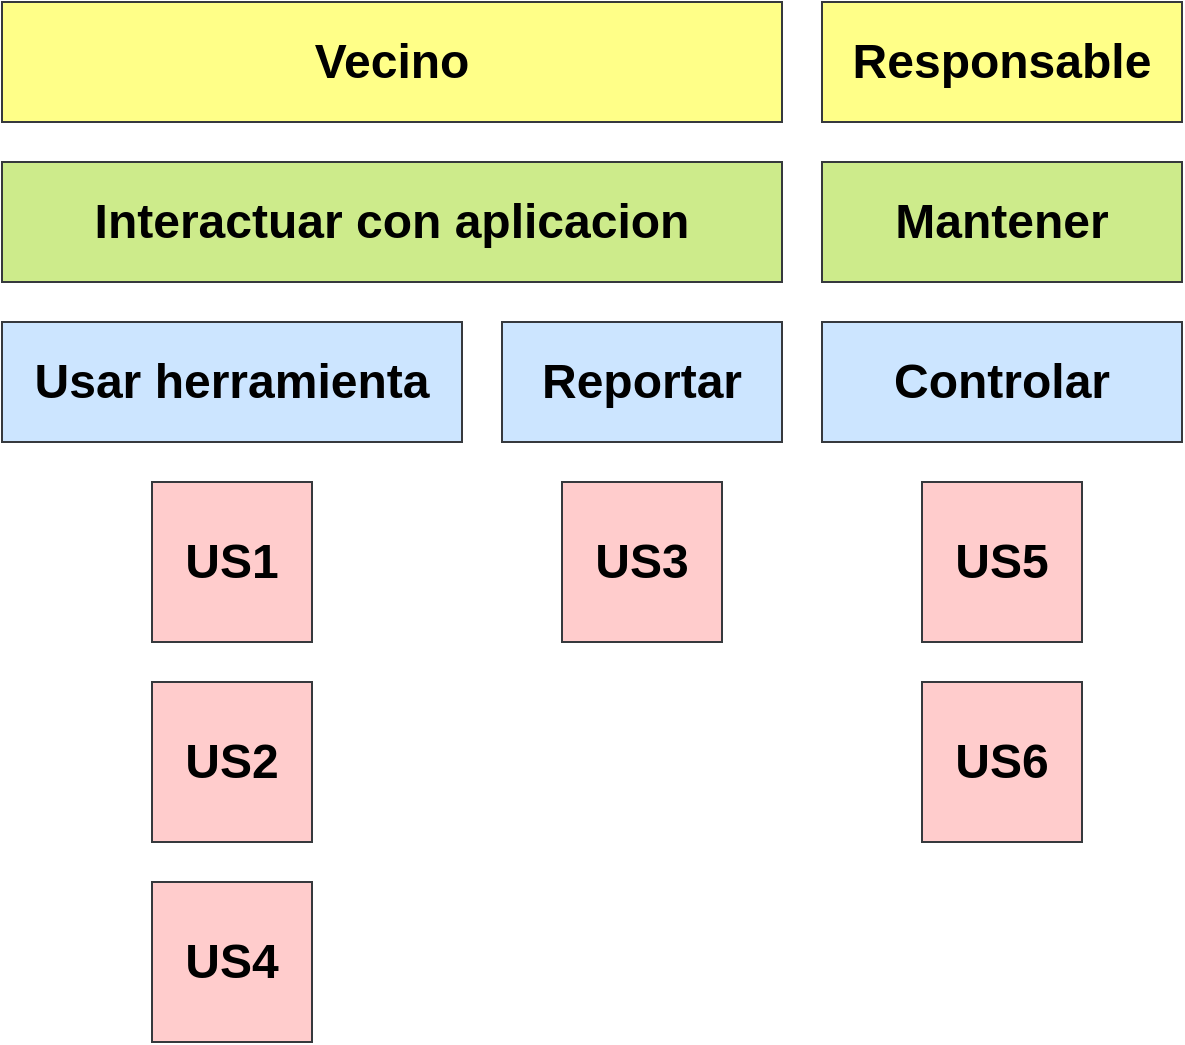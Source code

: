 <mxfile version="24.7.8">
  <diagram name="Página-1" id="DQzEEQfy4HQifwaw-xGO">
    <mxGraphModel dx="1114" dy="870" grid="1" gridSize="10" guides="1" tooltips="1" connect="1" arrows="1" fold="1" page="1" pageScale="1" pageWidth="827" pageHeight="1169" math="0" shadow="0">
      <root>
        <mxCell id="0" />
        <mxCell id="1" parent="0" />
        <mxCell id="H75KyYor-yfhUkXxfCXm-1" value="&lt;h1&gt;Vecino&lt;/h1&gt;" style="rounded=0;whiteSpace=wrap;html=1;fillColor=#ffff88;strokeColor=#36393d;" vertex="1" parent="1">
          <mxGeometry x="40" y="170" width="390" height="60" as="geometry" />
        </mxCell>
        <mxCell id="H75KyYor-yfhUkXxfCXm-2" value="&lt;h1&gt;Responsable&lt;/h1&gt;" style="rounded=0;whiteSpace=wrap;html=1;fillColor=#ffff88;strokeColor=#36393d;" vertex="1" parent="1">
          <mxGeometry x="450" y="170" width="180" height="60" as="geometry" />
        </mxCell>
        <mxCell id="H75KyYor-yfhUkXxfCXm-3" value="&lt;h1&gt;Interactuar con aplicacion&lt;/h1&gt;" style="rounded=0;whiteSpace=wrap;html=1;fillColor=#cdeb8b;strokeColor=#36393d;" vertex="1" parent="1">
          <mxGeometry x="40" y="250" width="390" height="60" as="geometry" />
        </mxCell>
        <mxCell id="H75KyYor-yfhUkXxfCXm-4" value="&lt;h1&gt;Mantener&lt;/h1&gt;" style="rounded=0;whiteSpace=wrap;html=1;fillColor=#cdeb8b;strokeColor=#36393d;" vertex="1" parent="1">
          <mxGeometry x="450" y="250" width="180" height="60" as="geometry" />
        </mxCell>
        <mxCell id="H75KyYor-yfhUkXxfCXm-5" value="&lt;h1&gt;Usar herramienta&lt;/h1&gt;" style="rounded=0;whiteSpace=wrap;html=1;fillColor=#cce5ff;strokeColor=#36393d;" vertex="1" parent="1">
          <mxGeometry x="40" y="330" width="230" height="60" as="geometry" />
        </mxCell>
        <mxCell id="H75KyYor-yfhUkXxfCXm-6" value="&lt;h1&gt;Reportar&lt;/h1&gt;" style="rounded=0;whiteSpace=wrap;html=1;fillColor=#cce5ff;strokeColor=#36393d;" vertex="1" parent="1">
          <mxGeometry x="290" y="330" width="140" height="60" as="geometry" />
        </mxCell>
        <mxCell id="H75KyYor-yfhUkXxfCXm-7" value="&lt;h1&gt;Controlar&lt;/h1&gt;" style="rounded=0;whiteSpace=wrap;html=1;fillColor=#cce5ff;strokeColor=#36393d;" vertex="1" parent="1">
          <mxGeometry x="450" y="330" width="180" height="60" as="geometry" />
        </mxCell>
        <mxCell id="H75KyYor-yfhUkXxfCXm-8" value="&lt;h1&gt;US1&lt;/h1&gt;" style="whiteSpace=wrap;html=1;aspect=fixed;fillColor=#ffcccc;strokeColor=#36393d;" vertex="1" parent="1">
          <mxGeometry x="115" y="410" width="80" height="80" as="geometry" />
        </mxCell>
        <mxCell id="H75KyYor-yfhUkXxfCXm-9" value="&lt;h1&gt;US2&lt;/h1&gt;" style="whiteSpace=wrap;html=1;aspect=fixed;fillColor=#ffcccc;strokeColor=#36393d;" vertex="1" parent="1">
          <mxGeometry x="115" y="510" width="80" height="80" as="geometry" />
        </mxCell>
        <mxCell id="H75KyYor-yfhUkXxfCXm-10" value="&lt;h1&gt;US4&lt;/h1&gt;" style="whiteSpace=wrap;html=1;aspect=fixed;fillColor=#ffcccc;strokeColor=#36393d;" vertex="1" parent="1">
          <mxGeometry x="115" y="610" width="80" height="80" as="geometry" />
        </mxCell>
        <mxCell id="H75KyYor-yfhUkXxfCXm-11" value="&lt;h1&gt;US3&lt;/h1&gt;" style="whiteSpace=wrap;html=1;aspect=fixed;fillColor=#ffcccc;strokeColor=#36393d;" vertex="1" parent="1">
          <mxGeometry x="320" y="410" width="80" height="80" as="geometry" />
        </mxCell>
        <mxCell id="H75KyYor-yfhUkXxfCXm-12" value="&lt;h1&gt;US5&lt;/h1&gt;" style="whiteSpace=wrap;html=1;aspect=fixed;fillColor=#ffcccc;strokeColor=#36393d;" vertex="1" parent="1">
          <mxGeometry x="500" y="410" width="80" height="80" as="geometry" />
        </mxCell>
        <mxCell id="H75KyYor-yfhUkXxfCXm-13" value="&lt;h1&gt;US6&lt;/h1&gt;" style="whiteSpace=wrap;html=1;aspect=fixed;fillColor=#ffcccc;strokeColor=#36393d;" vertex="1" parent="1">
          <mxGeometry x="500" y="510" width="80" height="80" as="geometry" />
        </mxCell>
      </root>
    </mxGraphModel>
  </diagram>
</mxfile>
